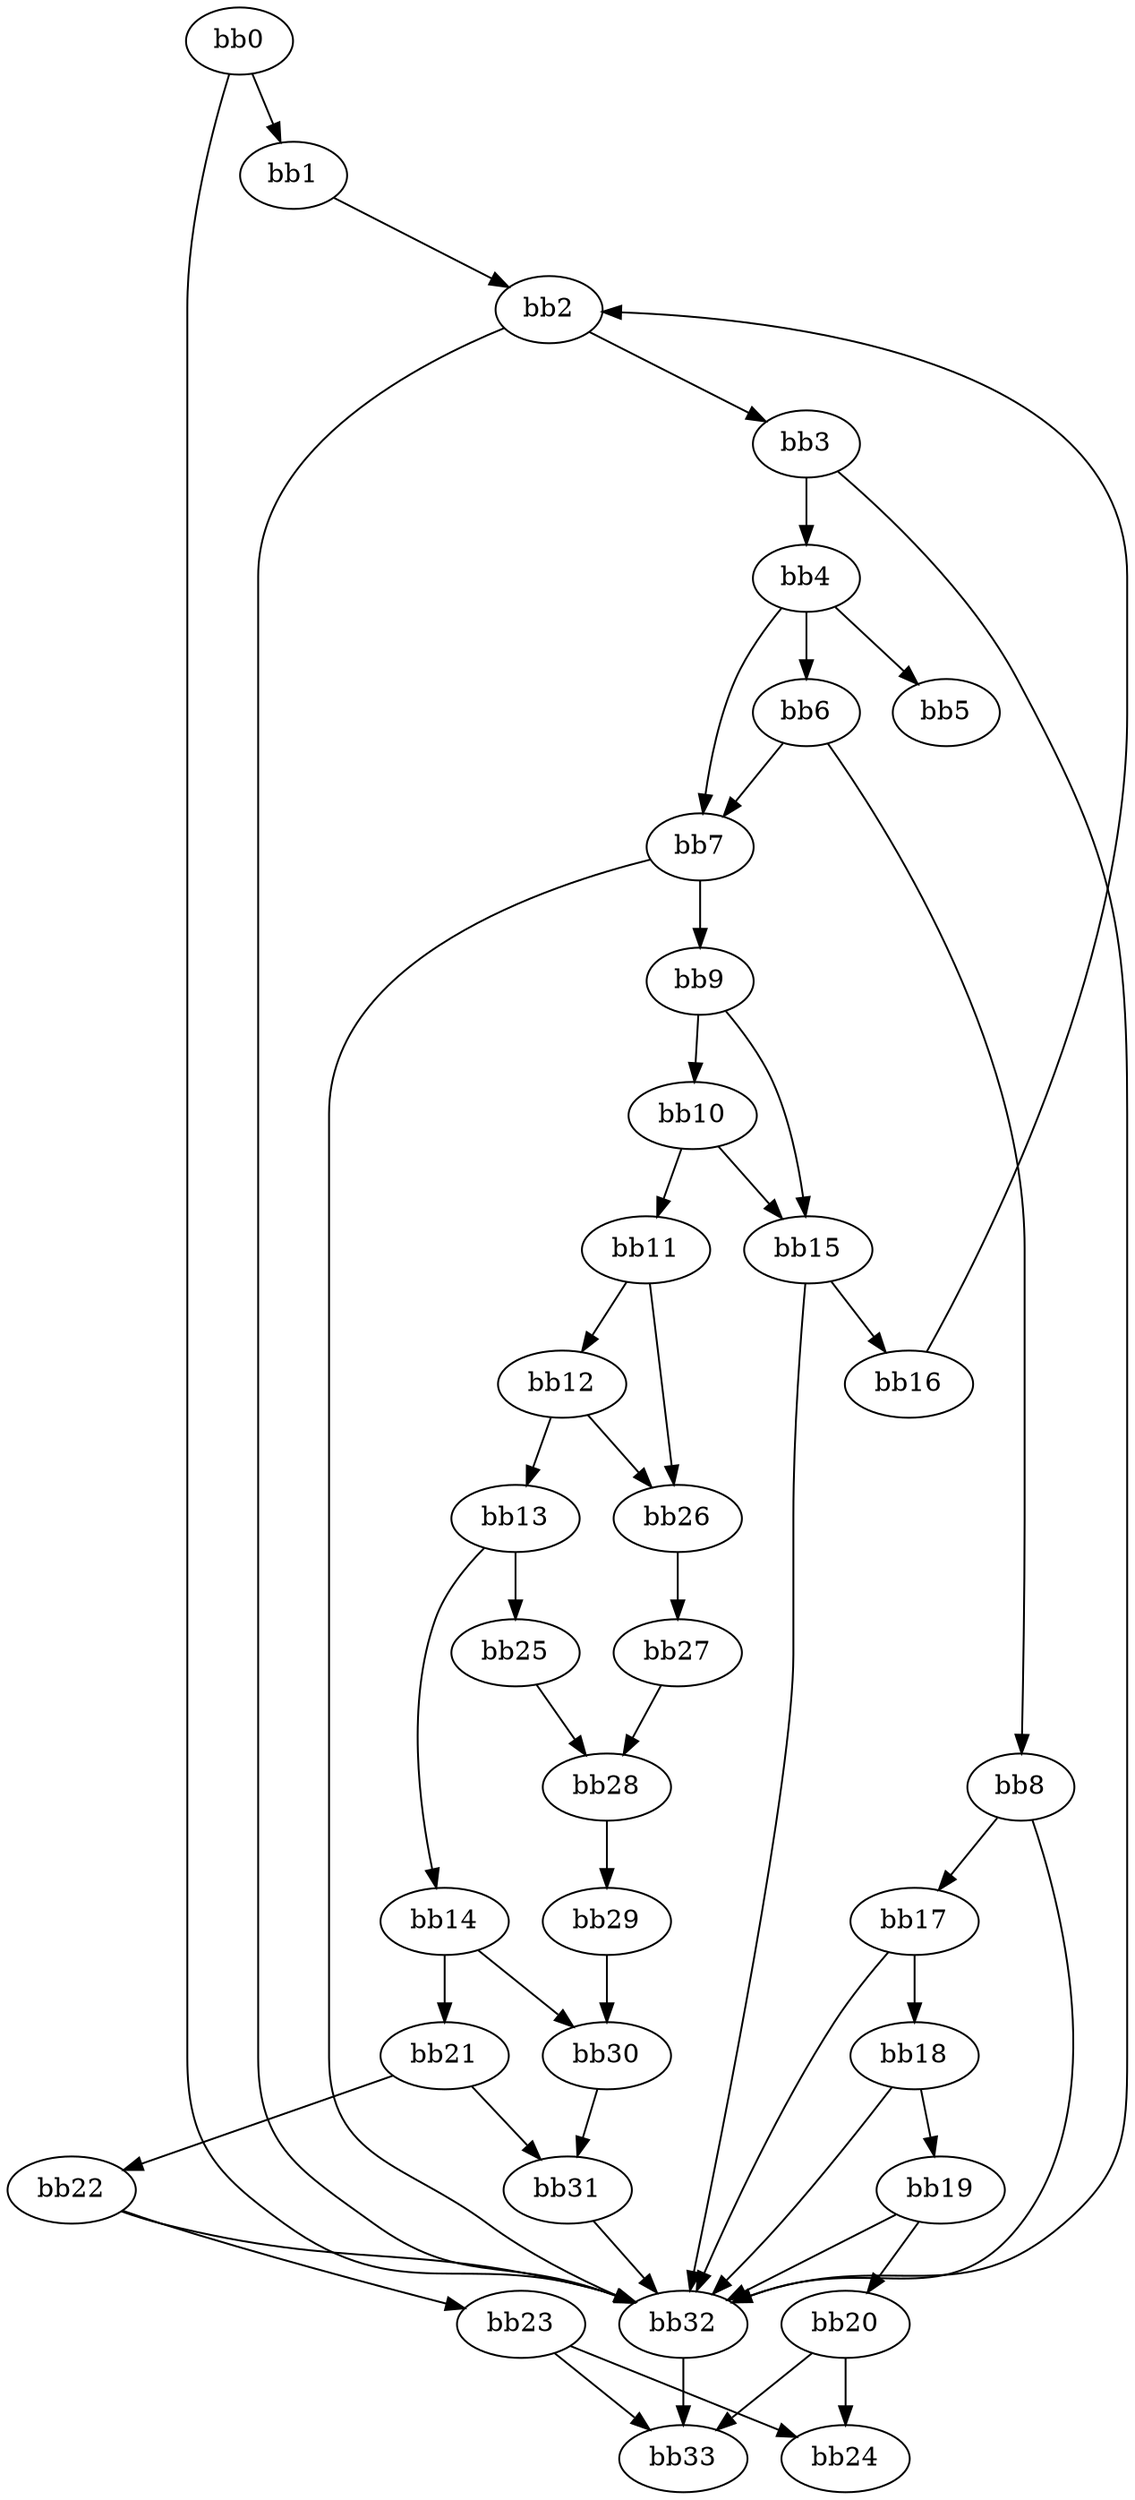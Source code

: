 digraph {
    0 [ label = "bb0\l" ]
    1 [ label = "bb1\l" ]
    2 [ label = "bb2\l" ]
    3 [ label = "bb3\l" ]
    4 [ label = "bb4\l" ]
    5 [ label = "bb5\l" ]
    6 [ label = "bb6\l" ]
    7 [ label = "bb7\l" ]
    8 [ label = "bb8\l" ]
    9 [ label = "bb9\l" ]
    10 [ label = "bb10\l" ]
    11 [ label = "bb11\l" ]
    12 [ label = "bb12\l" ]
    13 [ label = "bb13\l" ]
    14 [ label = "bb14\l" ]
    15 [ label = "bb15\l" ]
    16 [ label = "bb16\l" ]
    17 [ label = "bb17\l" ]
    18 [ label = "bb18\l" ]
    19 [ label = "bb19\l" ]
    20 [ label = "bb20\l" ]
    21 [ label = "bb21\l" ]
    22 [ label = "bb22\l" ]
    23 [ label = "bb23\l" ]
    24 [ label = "bb24\l" ]
    25 [ label = "bb25\l" ]
    26 [ label = "bb26\l" ]
    27 [ label = "bb27\l" ]
    28 [ label = "bb28\l" ]
    29 [ label = "bb29\l" ]
    30 [ label = "bb30\l" ]
    31 [ label = "bb31\l" ]
    32 [ label = "bb32\l" ]
    33 [ label = "bb33\l" ]
    0 -> 1 [ ]
    0 -> 32 [ ]
    1 -> 2 [ ]
    2 -> 3 [ ]
    2 -> 32 [ ]
    3 -> 4 [ ]
    3 -> 32 [ ]
    4 -> 5 [ ]
    4 -> 6 [ ]
    4 -> 7 [ ]
    6 -> 7 [ ]
    6 -> 8 [ ]
    7 -> 9 [ ]
    7 -> 32 [ ]
    8 -> 17 [ ]
    8 -> 32 [ ]
    9 -> 10 [ ]
    9 -> 15 [ ]
    10 -> 11 [ ]
    10 -> 15 [ ]
    11 -> 12 [ ]
    11 -> 26 [ ]
    12 -> 13 [ ]
    12 -> 26 [ ]
    13 -> 14 [ ]
    13 -> 25 [ ]
    14 -> 21 [ ]
    14 -> 30 [ ]
    15 -> 16 [ ]
    15 -> 32 [ ]
    16 -> 2 [ ]
    17 -> 18 [ ]
    17 -> 32 [ ]
    18 -> 19 [ ]
    18 -> 32 [ ]
    19 -> 20 [ ]
    19 -> 32 [ ]
    20 -> 24 [ ]
    20 -> 33 [ ]
    21 -> 22 [ ]
    21 -> 31 [ ]
    22 -> 23 [ ]
    22 -> 32 [ ]
    23 -> 24 [ ]
    23 -> 33 [ ]
    25 -> 28 [ ]
    26 -> 27 [ ]
    27 -> 28 [ ]
    28 -> 29 [ ]
    29 -> 30 [ ]
    30 -> 31 [ ]
    31 -> 32 [ ]
    32 -> 33 [ ]
}

